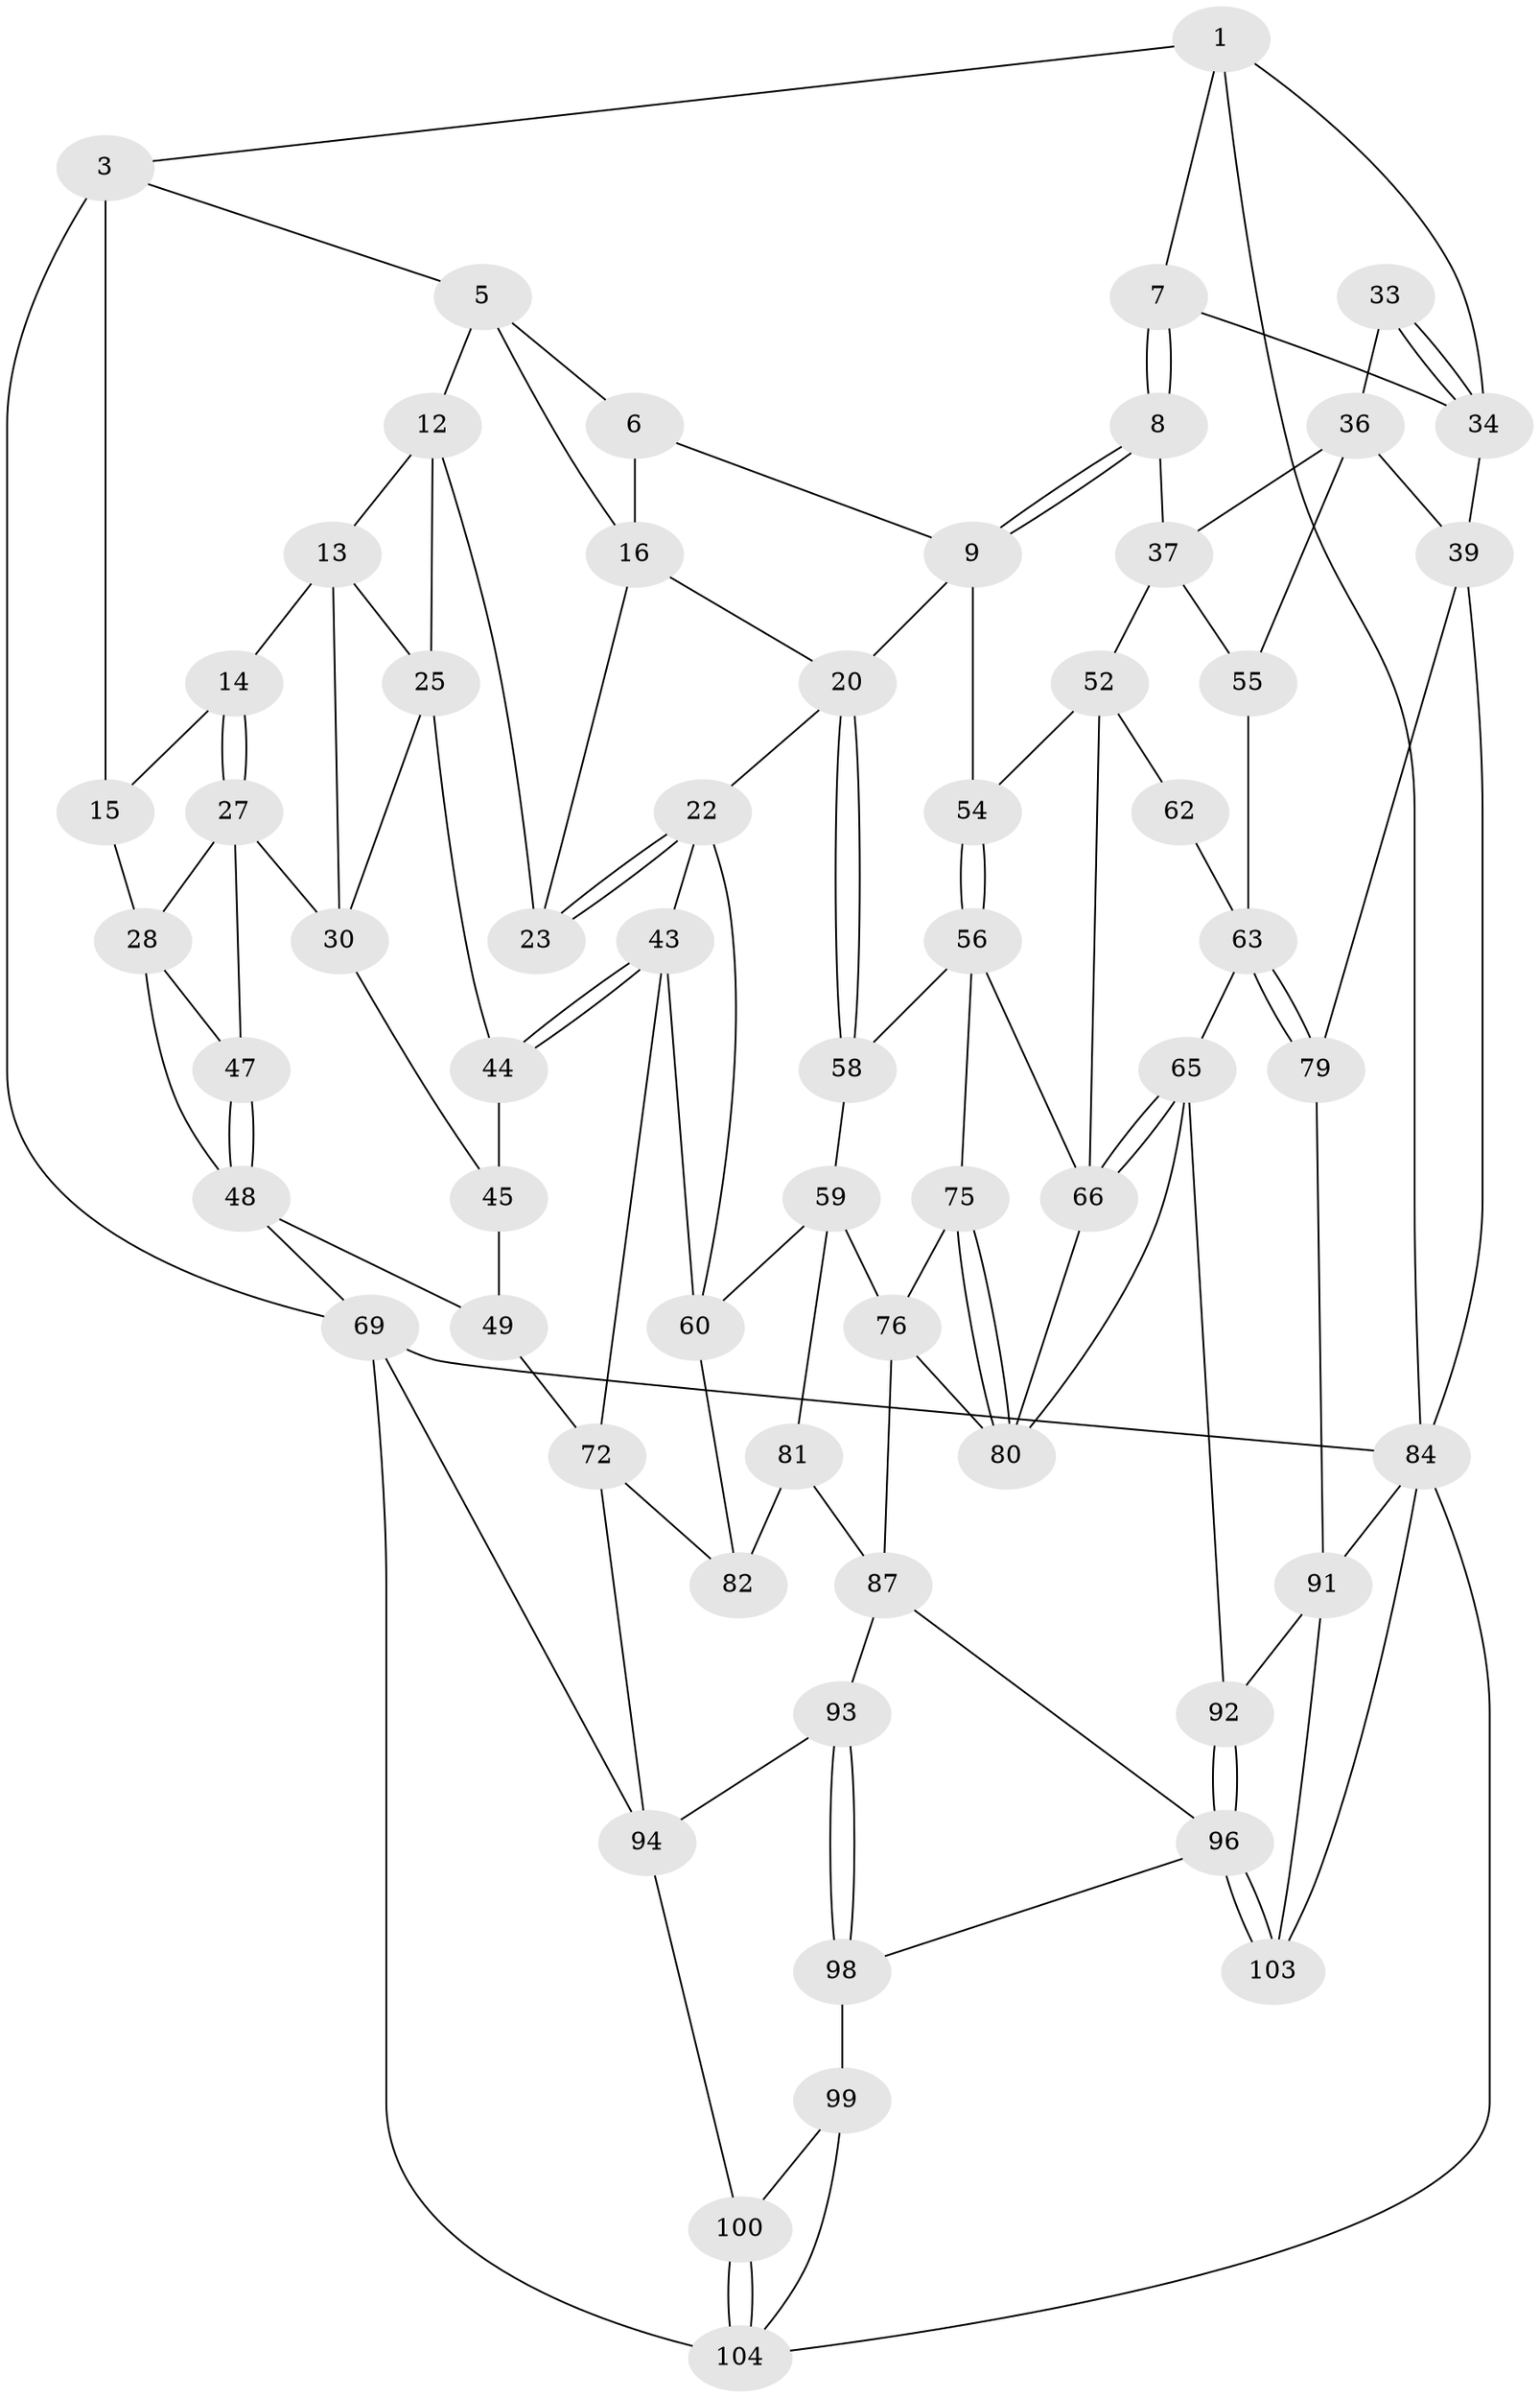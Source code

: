 // original degree distribution, {3: 0.04672897196261682, 6: 0.2336448598130841, 4: 0.205607476635514, 5: 0.514018691588785}
// Generated by graph-tools (version 1.1) at 2025/42/03/06/25 10:42:30]
// undirected, 61 vertices, 126 edges
graph export_dot {
graph [start="1"]
  node [color=gray90,style=filled];
  1 [pos="+0.8097829387478553+0",super="+2"];
  3 [pos="+0+0",super="+4"];
  5 [pos="+0.23109676241624538+0",super="+11"];
  6 [pos="+0.5999105565864559+0",super="+10"];
  7 [pos="+0.8022673680869177+0.13680485062036118",super="+35"];
  8 [pos="+0.7942448045322638+0.14733016251669234"];
  9 [pos="+0.636161268099191+0.18141419496118866",super="+19"];
  12 [pos="+0.2415619598414016+0.0268592876154094",super="+24"];
  13 [pos="+0.18384257045665178+0.08783503670805379",super="+26"];
  14 [pos="+0.12791290127115534+0.11626639439770954"];
  15 [pos="+0.06018928969086799+0.08798796124759758",super="+18"];
  16 [pos="+0.42582303931224424+0.07494692059973142",super="+17"];
  20 [pos="+0.5050980649395329+0.2866051955281317",super="+21"];
  22 [pos="+0.4229479913423125+0.2984513334815768",super="+42"];
  23 [pos="+0.4063753754324107+0.2776275878323996"];
  25 [pos="+0.24573053079954096+0.22250339693978172",super="+41"];
  27 [pos="+0.11983543552693539+0.13215622190773335",super="+32"];
  28 [pos="+0+0.2108241972825224",super="+29"];
  30 [pos="+0.1811222308358559+0.24125610558621935",super="+31"];
  33 [pos="+0.9481394667641476+0.2027911354462086"];
  34 [pos="+1+0",super="+38"];
  36 [pos="+0.9387918940837703+0.22059268197305545",super="+40"];
  37 [pos="+0.8511843777226531+0.2504591658860209",super="+51"];
  39 [pos="+1+0.3680104997842432",super="+78"];
  43 [pos="+0.3074940563255009+0.37515128767834066",super="+71"];
  44 [pos="+0.2998486074608047+0.37556013563655977"];
  45 [pos="+0.28740631305377035+0.37949841433957904",super="+46"];
  47 [pos="+0.09950613705460123+0.26478623708042287"];
  48 [pos="+0+0.5331791196594997",super="+50"];
  49 [pos="+0+0.5286373851870776",super="+68"];
  52 [pos="+0.7968679532610263+0.38697307379842644",super="+53"];
  54 [pos="+0.6957040185298001+0.3561424506535571"];
  55 [pos="+1+0.3626120334737601",super="+61"];
  56 [pos="+0.6409725523118084+0.49784975010300253",super="+57"];
  58 [pos="+0.5487915450427854+0.4591913179880458"];
  59 [pos="+0.5331347440716739+0.47262137442199936",super="+77"];
  60 [pos="+0.42337556645756325+0.5175700647636451",super="+74"];
  62 [pos="+0.857270757937318+0.4224061709758275"];
  63 [pos="+0.9145447645309083+0.6015693016445848",super="+64"];
  65 [pos="+0.8311988644661533+0.5893961086559739",super="+90"];
  66 [pos="+0.8021469717369548+0.5620593594534695",super="+67"];
  69 [pos="+0+0.7348257037535004",super="+70"];
  72 [pos="+0.2766635333747481+0.6220980427364693",super="+73"];
  75 [pos="+0.6229731075410487+0.5978158868435055"];
  76 [pos="+0.5150576501782902+0.6058187395422253",super="+86"];
  79 [pos="+0.9798562129225457+0.6335685917056196"];
  80 [pos="+0.6242110368607391+0.5994507335987963",super="+89"];
  81 [pos="+0.47517331278026376+0.6011830708274437",super="+85"];
  82 [pos="+0.4288842789396493+0.5338592087558512",super="+83"];
  84 [pos="+1+0.8030767860410712",super="+107"];
  87 [pos="+0.5335868031974655+0.8111927583716201",super="+88"];
  91 [pos="+0.8315741072382139+0.7884551171992091",super="+102"];
  92 [pos="+0.7496218856805077+0.7694772530979823"];
  93 [pos="+0.3582786318602986+0.7663340316764143"];
  94 [pos="+0.2546063147688314+0.7011079034668187",super="+95"];
  96 [pos="+0.6193630508207576+0.9008984657381546",super="+97"];
  98 [pos="+0.3314242740792774+0.8528435859175941",super="+101"];
  99 [pos="+0.24701004690079897+0.8873059044627609",super="+105"];
  100 [pos="+0.16898637557058266+0.8110630672367489"];
  103 [pos="+0.723608167431814+1"];
  104 [pos="+0.1077180176090783+1",super="+106"];
  1 -- 7;
  1 -- 34;
  1 -- 3;
  1 -- 84;
  3 -- 15 [weight=2];
  3 -- 5;
  3 -- 69;
  5 -- 6;
  5 -- 16;
  5 -- 12;
  6 -- 16;
  6 -- 9;
  7 -- 8;
  7 -- 8;
  7 -- 34;
  8 -- 9;
  8 -- 9;
  8 -- 37;
  9 -- 20;
  9 -- 54;
  12 -- 13;
  12 -- 25;
  12 -- 23;
  13 -- 14;
  13 -- 25;
  13 -- 30;
  14 -- 15;
  14 -- 27;
  14 -- 27;
  15 -- 28;
  16 -- 23;
  16 -- 20;
  20 -- 58;
  20 -- 58;
  20 -- 22;
  22 -- 23;
  22 -- 23;
  22 -- 43;
  22 -- 60;
  25 -- 44;
  25 -- 30;
  27 -- 28;
  27 -- 30;
  27 -- 47;
  28 -- 47;
  28 -- 48;
  30 -- 45;
  33 -- 34;
  33 -- 34;
  33 -- 36;
  34 -- 39;
  36 -- 37;
  36 -- 55;
  36 -- 39;
  37 -- 52;
  37 -- 55;
  39 -- 84;
  39 -- 79;
  43 -- 44;
  43 -- 44;
  43 -- 72;
  43 -- 60;
  44 -- 45;
  45 -- 49 [weight=2];
  47 -- 48;
  47 -- 48;
  48 -- 49;
  48 -- 69;
  49 -- 72;
  52 -- 62;
  52 -- 66;
  52 -- 54;
  54 -- 56;
  54 -- 56;
  55 -- 63;
  56 -- 58;
  56 -- 75;
  56 -- 66;
  58 -- 59;
  59 -- 60;
  59 -- 81;
  59 -- 76;
  60 -- 82;
  62 -- 63;
  63 -- 79;
  63 -- 79;
  63 -- 65;
  65 -- 66;
  65 -- 66;
  65 -- 92;
  65 -- 80;
  66 -- 80;
  69 -- 94;
  69 -- 104;
  69 -- 84;
  72 -- 82;
  72 -- 94;
  75 -- 76;
  75 -- 80;
  75 -- 80;
  76 -- 87;
  76 -- 80;
  79 -- 91;
  81 -- 82 [weight=2];
  81 -- 87;
  84 -- 103;
  84 -- 91;
  84 -- 104;
  87 -- 93;
  87 -- 96;
  91 -- 92;
  91 -- 103;
  92 -- 96;
  92 -- 96;
  93 -- 94;
  93 -- 98;
  93 -- 98;
  94 -- 100;
  96 -- 103;
  96 -- 103;
  96 -- 98;
  98 -- 99 [weight=2];
  99 -- 100;
  99 -- 104;
  100 -- 104;
  100 -- 104;
}
